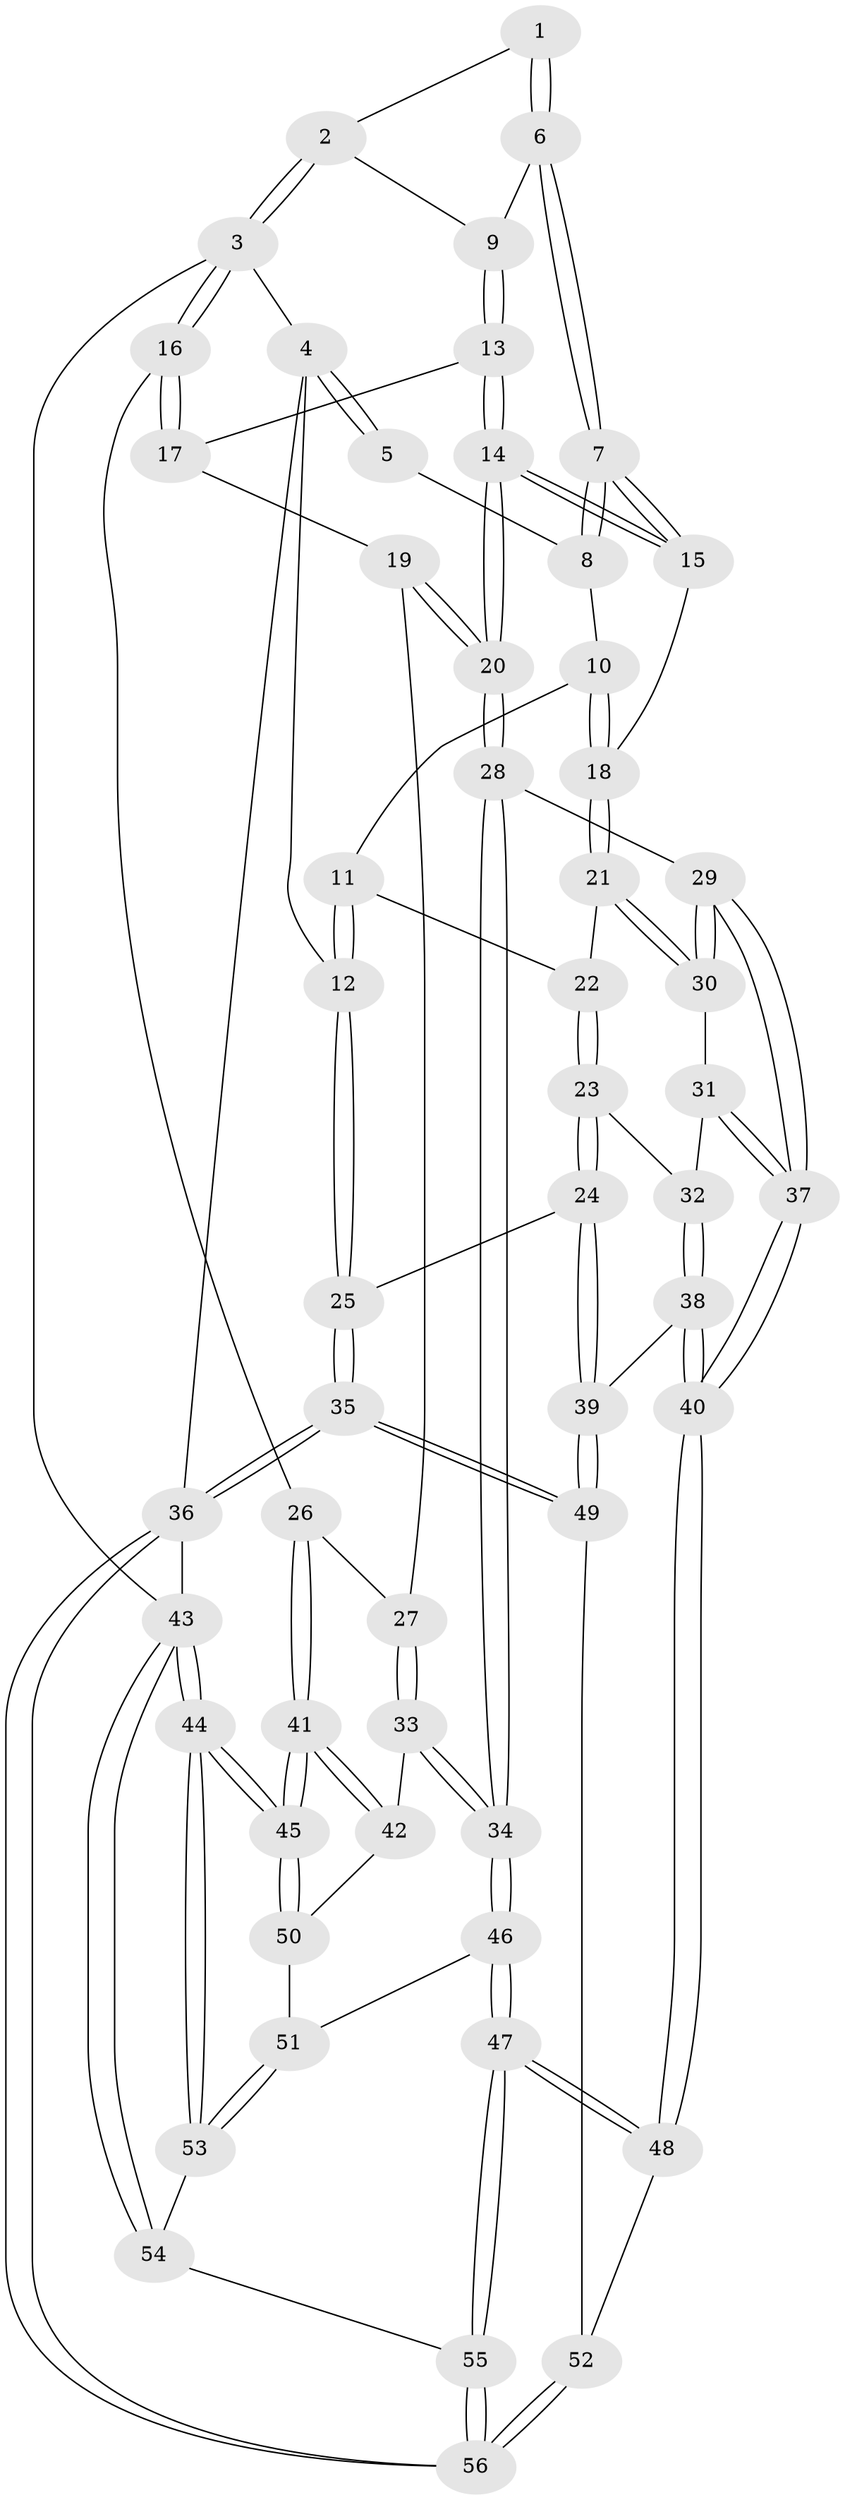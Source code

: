 // coarse degree distribution, {3: 0.39285714285714285, 4: 0.5357142857142857, 5: 0.03571428571428571, 6: 0.03571428571428571}
// Generated by graph-tools (version 1.1) at 2025/38/03/04/25 23:38:21]
// undirected, 56 vertices, 137 edges
graph export_dot {
  node [color=gray90,style=filled];
  1 [pos="+0.542261639070839+0"];
  2 [pos="+0.7901467343794684+0"];
  3 [pos="+1+0"];
  4 [pos="+0+0"];
  5 [pos="+0.2907961834236114+0"];
  6 [pos="+0.5322072388992533+0.021507895275255845"];
  7 [pos="+0.47302096864385246+0.1987389616144392"];
  8 [pos="+0.3498305521560202+0.04992932513117958"];
  9 [pos="+0.7484466362896715+0.051742373384812"];
  10 [pos="+0.19651106410398825+0.11840519926503275"];
  11 [pos="+0.04312551508946758+0.1256244556013092"];
  12 [pos="+0+0"];
  13 [pos="+0.7534630220735667+0.1286669153689893"];
  14 [pos="+0.5500012189475807+0.2875072067169519"];
  15 [pos="+0.49036497949537905+0.27143808260016794"];
  16 [pos="+1+0.17894159376648558"];
  17 [pos="+0.8666636374352961+0.17334080806573868"];
  18 [pos="+0.46113392318860214+0.28703061073626396"];
  19 [pos="+0.8078580100243021+0.39130043414629506"];
  20 [pos="+0.5990131487186368+0.3499884040353417"];
  21 [pos="+0.42289349849094116+0.31501377339688547"];
  22 [pos="+0.1545912162936546+0.25495727827555353"];
  23 [pos="+0.13348996301661345+0.4639970371934979"];
  24 [pos="+0.005655849922782403+0.5181590478244169"];
  25 [pos="+0+0.49477467862698754"];
  26 [pos="+1+0.41768897000465793"];
  27 [pos="+0.8526466009537176+0.4244976435855368"];
  28 [pos="+0.6285921740795136+0.580045153384109"];
  29 [pos="+0.48483718818527+0.5976007382654112"];
  30 [pos="+0.37829970086198056+0.3896347176869906"];
  31 [pos="+0.37526671571476605+0.392724884854666"];
  32 [pos="+0.2428817195873245+0.4775043871518097"];
  33 [pos="+0.7862683402899923+0.5876551281156899"];
  34 [pos="+0.667320401677224+0.6290992219376641"];
  35 [pos="+0+1"];
  36 [pos="+0+1"];
  37 [pos="+0.38447778192193555+0.6725379538086051"];
  38 [pos="+0.2942406543380995+0.714845434611991"];
  39 [pos="+0.13106478345457367+0.6978184065244261"];
  40 [pos="+0.3338851518609076+0.7430261715315939"];
  41 [pos="+1+0.6651762405877257"];
  42 [pos="+0.9219522633013139+0.6455175860661306"];
  43 [pos="+1+1"];
  44 [pos="+1+1"];
  45 [pos="+1+1"];
  46 [pos="+0.6611017777821256+0.7375079900000989"];
  47 [pos="+0.39181182058564884+0.8850288966829337"];
  48 [pos="+0.38937302759523673+0.8814239614773467"];
  49 [pos="+0.05036067323370189+0.8142576028162305"];
  50 [pos="+0.8174151097720861+0.7421125082091806"];
  51 [pos="+0.6741813259982206+0.7493549413129017"];
  52 [pos="+0.15312320182571815+0.8634769259498377"];
  53 [pos="+0.741390934863867+0.8684718915626282"];
  54 [pos="+0.4605548733382688+1"];
  55 [pos="+0.3989166604742824+1"];
  56 [pos="+0+1"];
  1 -- 2;
  1 -- 6;
  1 -- 6;
  2 -- 3;
  2 -- 3;
  2 -- 9;
  3 -- 4;
  3 -- 16;
  3 -- 16;
  3 -- 43;
  4 -- 5;
  4 -- 5;
  4 -- 12;
  4 -- 36;
  5 -- 8;
  6 -- 7;
  6 -- 7;
  6 -- 9;
  7 -- 8;
  7 -- 8;
  7 -- 15;
  7 -- 15;
  8 -- 10;
  9 -- 13;
  9 -- 13;
  10 -- 11;
  10 -- 18;
  10 -- 18;
  11 -- 12;
  11 -- 12;
  11 -- 22;
  12 -- 25;
  12 -- 25;
  13 -- 14;
  13 -- 14;
  13 -- 17;
  14 -- 15;
  14 -- 15;
  14 -- 20;
  14 -- 20;
  15 -- 18;
  16 -- 17;
  16 -- 17;
  16 -- 26;
  17 -- 19;
  18 -- 21;
  18 -- 21;
  19 -- 20;
  19 -- 20;
  19 -- 27;
  20 -- 28;
  20 -- 28;
  21 -- 22;
  21 -- 30;
  21 -- 30;
  22 -- 23;
  22 -- 23;
  23 -- 24;
  23 -- 24;
  23 -- 32;
  24 -- 25;
  24 -- 39;
  24 -- 39;
  25 -- 35;
  25 -- 35;
  26 -- 27;
  26 -- 41;
  26 -- 41;
  27 -- 33;
  27 -- 33;
  28 -- 29;
  28 -- 34;
  28 -- 34;
  29 -- 30;
  29 -- 30;
  29 -- 37;
  29 -- 37;
  30 -- 31;
  31 -- 32;
  31 -- 37;
  31 -- 37;
  32 -- 38;
  32 -- 38;
  33 -- 34;
  33 -- 34;
  33 -- 42;
  34 -- 46;
  34 -- 46;
  35 -- 36;
  35 -- 36;
  35 -- 49;
  35 -- 49;
  36 -- 56;
  36 -- 56;
  36 -- 43;
  37 -- 40;
  37 -- 40;
  38 -- 39;
  38 -- 40;
  38 -- 40;
  39 -- 49;
  39 -- 49;
  40 -- 48;
  40 -- 48;
  41 -- 42;
  41 -- 42;
  41 -- 45;
  41 -- 45;
  42 -- 50;
  43 -- 44;
  43 -- 44;
  43 -- 54;
  43 -- 54;
  44 -- 45;
  44 -- 45;
  44 -- 53;
  44 -- 53;
  45 -- 50;
  45 -- 50;
  46 -- 47;
  46 -- 47;
  46 -- 51;
  47 -- 48;
  47 -- 48;
  47 -- 55;
  47 -- 55;
  48 -- 52;
  49 -- 52;
  50 -- 51;
  51 -- 53;
  51 -- 53;
  52 -- 56;
  52 -- 56;
  53 -- 54;
  54 -- 55;
  55 -- 56;
  55 -- 56;
}
